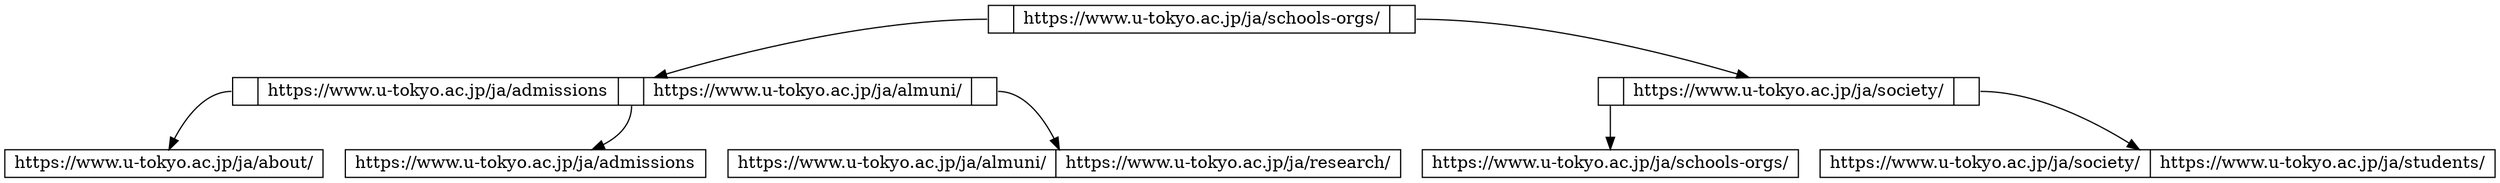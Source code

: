 digraph G {
  node [shape = record,height=.1];
node6[label = "<f0> |https://www.u-tokyo.ac.jp/ja/schools-orgs/|<f1>"];
node2[label = "<f0> |https://www.u-tokyo.ac.jp/ja/admissions|<f1> |https://www.u-tokyo.ac.jp/ja/almuni/|<f2>"];
node0[label = "<f1> https://www.u-tokyo.ac.jp/ja/about/"];
"node2":f0 -> "node0"
node1[label = "<f1> https://www.u-tokyo.ac.jp/ja/admissions"];
"node2":f1 -> "node1"
node7[label = "<f0> https://www.u-tokyo.ac.jp/ja/almuni/|<f2> https://www.u-tokyo.ac.jp/ja/research/"];
"node2":f2 -> "node7"
"node6":f0 -> "node2"
node5[label = "<f0> |https://www.u-tokyo.ac.jp/ja/society/|<f1>"];
node3[label = "<f1> https://www.u-tokyo.ac.jp/ja/schools-orgs/"];
"node5":f0 -> "node3"
node4[label = "<f0> https://www.u-tokyo.ac.jp/ja/society/|<f2> https://www.u-tokyo.ac.jp/ja/students/"];
"node5":f1 -> "node4"
"node6":f1 -> "node5"
}